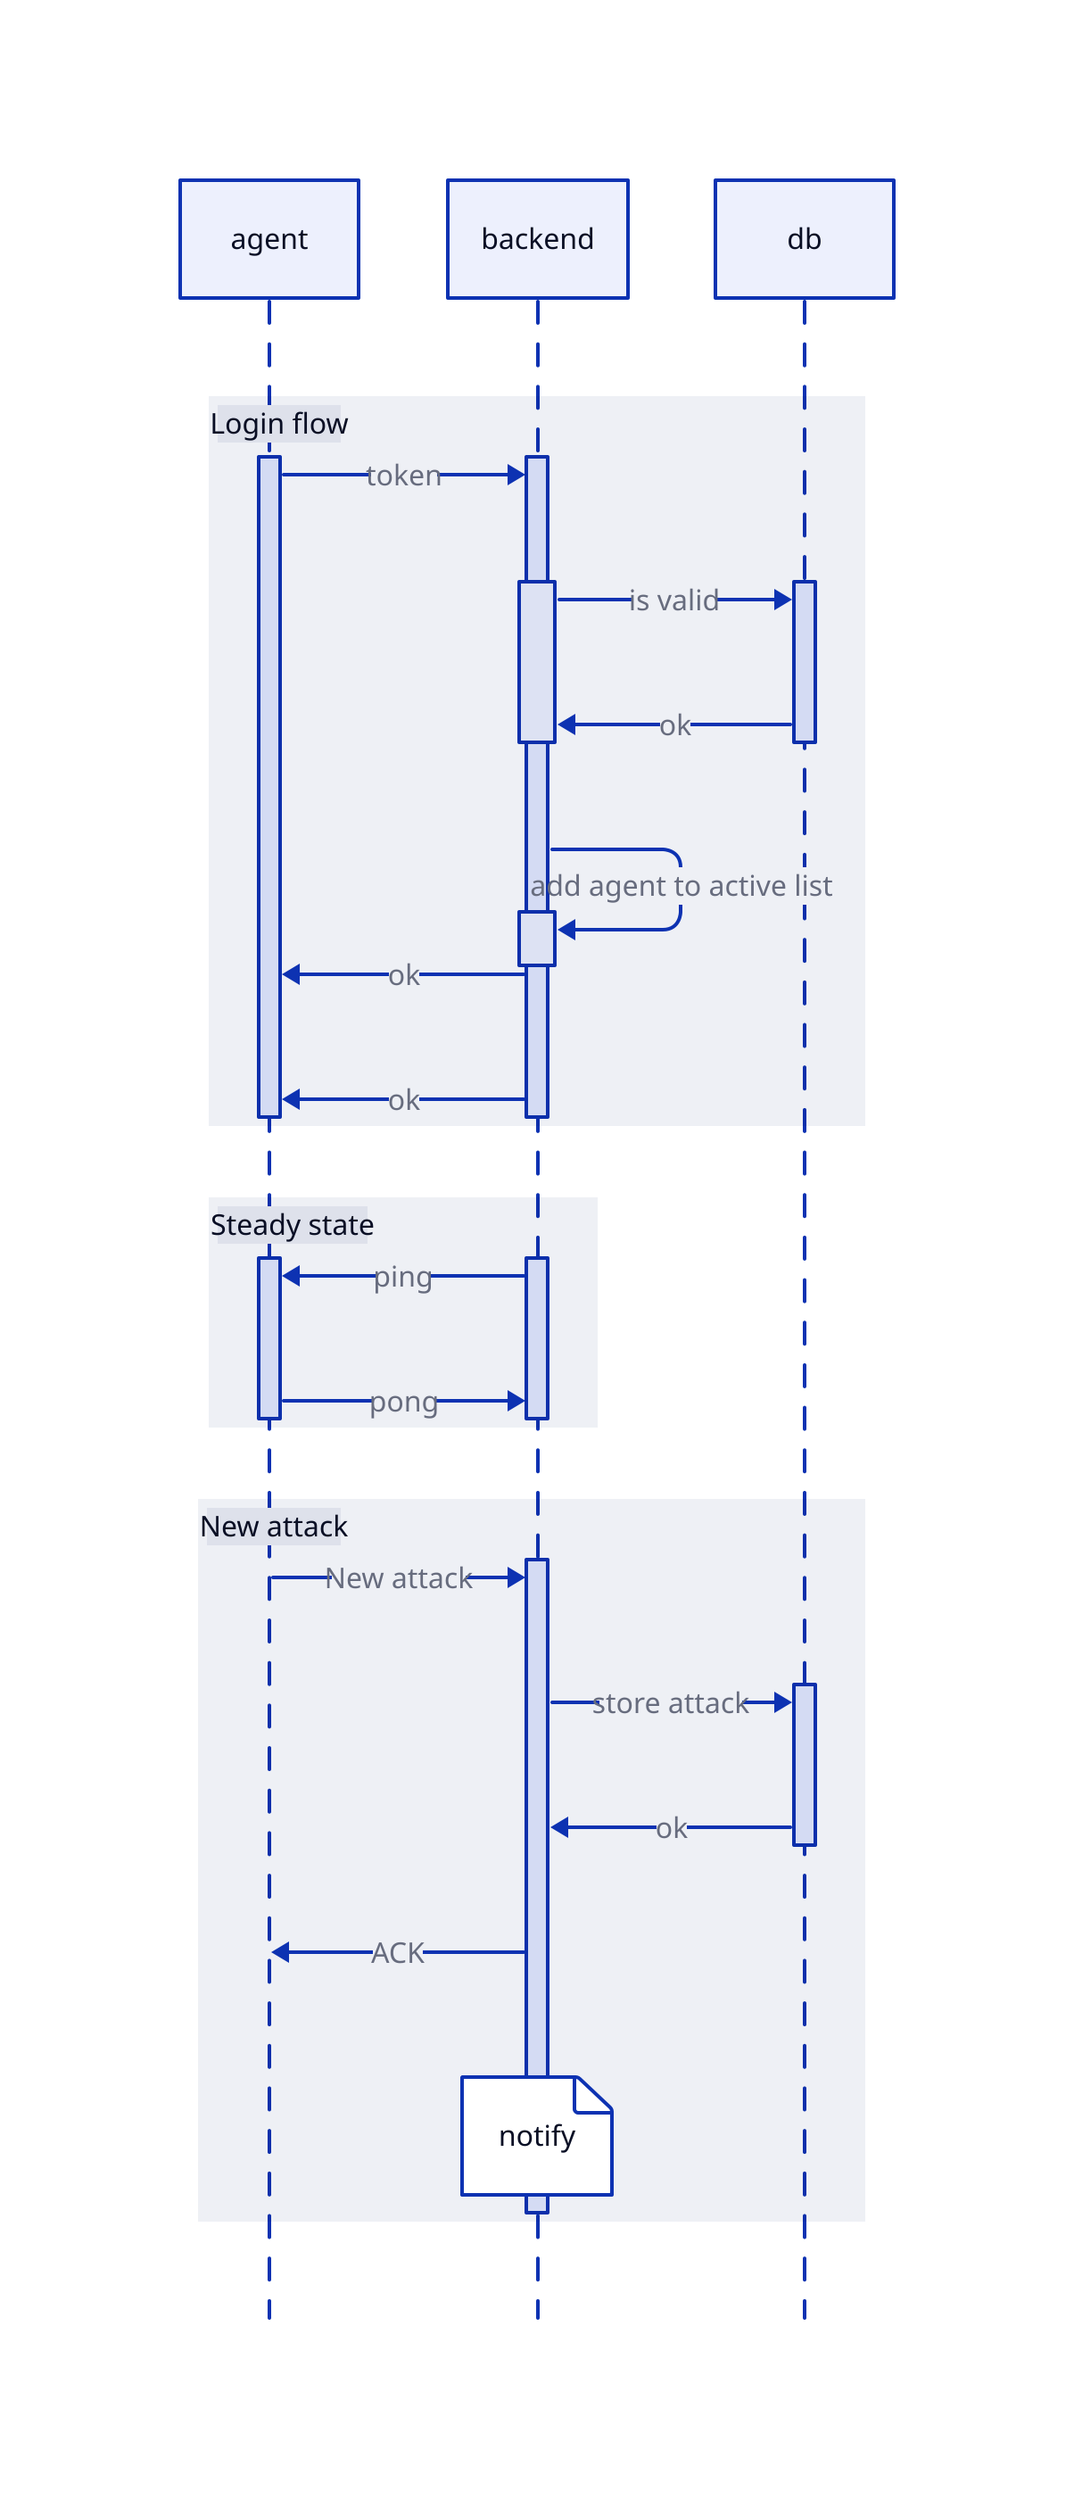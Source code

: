 shape: sequence_diagram
agent
backend
db
login_flow: Login flow {
  agent.login -> backend.validate: token
  backend.validate.checktoken -> db.validate: is valid
  db.validate -> backend.validate.checktoken: ok
  backend.validate -> backend.validate.addNewAgent: add agent to active list
  backend.validate -> agent.login: ok
  backend.validate -> agent.login: ok
}

steady_state: Steady state {
  backend.notify -> agent.listen_ws: ping
  agent.listen_ws -> backend.notify: pong
}

new_attack: New attack {
  agent -> backend.acceptAttack: New attack
  backend.acceptAttack -> db.storeAttack: store attack
  db.storeAttack -> backend.acceptAttack: ok
  backend.acceptAttack -> agent: ACK
  backend.acceptAttack.notify
}
